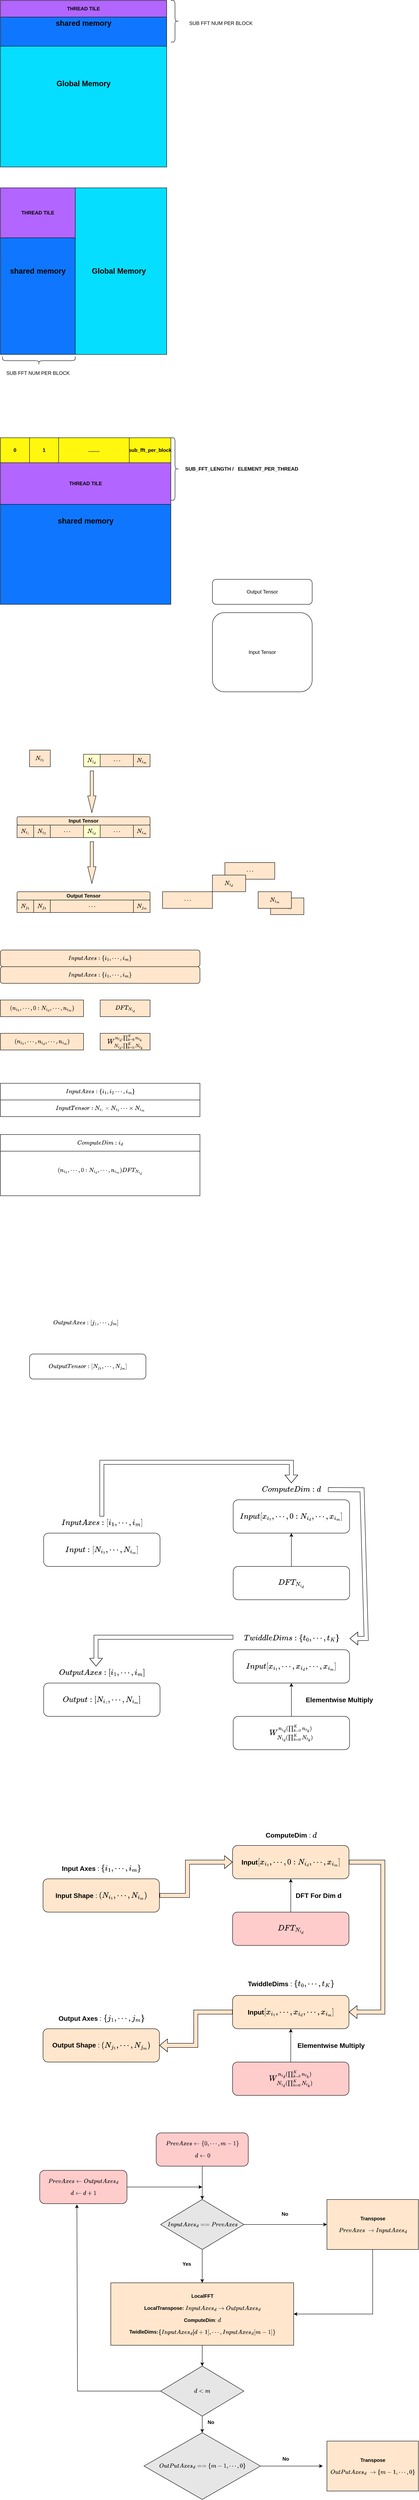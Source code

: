 <mxfile version="23.1.6" type="github">
  <diagram name="第 1 页" id="K-mWzO9lz2f0aNnxn6c4">
    <mxGraphModel dx="2081" dy="983" grid="1" gridSize="10" guides="1" tooltips="1" connect="1" arrows="1" fold="1" page="1" pageScale="1" pageWidth="827" pageHeight="1169" math="1" shadow="0">
      <root>
        <mxCell id="0" />
        <mxCell id="1" parent="0" />
        <mxCell id="HwkrnpUNMTJZ5SgdM_mp-1" value="&lt;b&gt;&lt;font style=&quot;font-size: 18px;&quot;&gt;Global Memory&lt;/font&gt;&lt;/b&gt;" style="whiteSpace=wrap;html=1;aspect=fixed;fillColor=#05DEFF;" parent="1" vertex="1">
          <mxGeometry x="40" y="160" width="400" height="400" as="geometry" />
        </mxCell>
        <mxCell id="HwkrnpUNMTJZ5SgdM_mp-2" value="&lt;b&gt;&lt;font style=&quot;font-size: 18px;&quot;&gt;shared memory&lt;/font&gt;&lt;/b&gt;" style="rounded=0;whiteSpace=wrap;html=1;fillColor=#0F77FF;" parent="1" vertex="1">
          <mxGeometry x="40" y="160" width="400" height="110" as="geometry" />
        </mxCell>
        <mxCell id="HwkrnpUNMTJZ5SgdM_mp-3" value="&lt;b&gt;THREAD TILE&lt;/b&gt;" style="rounded=0;whiteSpace=wrap;html=1;fillColor=#B266FF;" parent="1" vertex="1">
          <mxGeometry x="40" y="160" width="400" height="40" as="geometry" />
        </mxCell>
        <mxCell id="HwkrnpUNMTJZ5SgdM_mp-4" value="&lt;b&gt;&lt;font style=&quot;font-size: 18px;&quot;&gt;&amp;nbsp; &amp;nbsp; &amp;nbsp; &amp;nbsp; &amp;nbsp; &amp;nbsp; &amp;nbsp; &amp;nbsp; &amp;nbsp; &amp;nbsp; &amp;nbsp; &amp;nbsp; &amp;nbsp; &amp;nbsp; &amp;nbsp; &amp;nbsp; &amp;nbsp; Global Memory&lt;/font&gt;&lt;/b&gt;" style="whiteSpace=wrap;html=1;aspect=fixed;fillColor=#05DEFF;" parent="1" vertex="1">
          <mxGeometry x="40" y="610" width="400" height="400" as="geometry" />
        </mxCell>
        <mxCell id="HwkrnpUNMTJZ5SgdM_mp-5" value="&lt;b&gt;&lt;font style=&quot;font-size: 18px;&quot;&gt;shared memory&lt;/font&gt;&lt;/b&gt;" style="rounded=0;whiteSpace=wrap;html=1;fillColor=#0F77FF;" parent="1" vertex="1">
          <mxGeometry x="40" y="610" width="180" height="400" as="geometry" />
        </mxCell>
        <mxCell id="HwkrnpUNMTJZ5SgdM_mp-6" value="&lt;b&gt;THREAD TILE&lt;/b&gt;" style="rounded=0;whiteSpace=wrap;html=1;fillColor=#B266FF;" parent="1" vertex="1">
          <mxGeometry x="40" y="610" width="180" height="120" as="geometry" />
        </mxCell>
        <mxCell id="HwkrnpUNMTJZ5SgdM_mp-7" value="&lt;b&gt;&lt;font style=&quot;font-size: 18px;&quot;&gt;shared memory&lt;/font&gt;&lt;/b&gt;" style="rounded=0;whiteSpace=wrap;html=1;fillColor=#0F77FF;" parent="1" vertex="1">
          <mxGeometry x="40" y="1210" width="410" height="400" as="geometry" />
        </mxCell>
        <mxCell id="HwkrnpUNMTJZ5SgdM_mp-8" value="&lt;b&gt;0&lt;/b&gt;" style="rounded=0;whiteSpace=wrap;html=1;fillColor=#FFF70D;" parent="1" vertex="1">
          <mxGeometry x="40" y="1210" width="70" height="60" as="geometry" />
        </mxCell>
        <mxCell id="HwkrnpUNMTJZ5SgdM_mp-9" value="&lt;b&gt;1&lt;/b&gt;" style="rounded=0;whiteSpace=wrap;html=1;fillColor=#FFF70D;" parent="1" vertex="1">
          <mxGeometry x="110" y="1210" width="70" height="60" as="geometry" />
        </mxCell>
        <mxCell id="HwkrnpUNMTJZ5SgdM_mp-10" value="&lt;b&gt;sub_fft_per_block&lt;/b&gt;" style="rounded=0;whiteSpace=wrap;html=1;fillColor=#FFF70D;" parent="1" vertex="1">
          <mxGeometry x="350" y="1210" width="100" height="60" as="geometry" />
        </mxCell>
        <mxCell id="HwkrnpUNMTJZ5SgdM_mp-11" value="&lt;b&gt;........&lt;/b&gt;" style="rounded=0;whiteSpace=wrap;html=1;fillColor=#FFF70D;" parent="1" vertex="1">
          <mxGeometry x="180" y="1210" width="170" height="60" as="geometry" />
        </mxCell>
        <mxCell id="HwkrnpUNMTJZ5SgdM_mp-12" value="&lt;b&gt;THREAD TILE&lt;/b&gt;" style="rounded=0;whiteSpace=wrap;html=1;fillColor=#B266FF;" parent="1" vertex="1">
          <mxGeometry x="40" y="1270" width="410" height="100" as="geometry" />
        </mxCell>
        <mxCell id="HwkrnpUNMTJZ5SgdM_mp-13" value="" style="shape=curlyBracket;whiteSpace=wrap;html=1;rounded=1;flipH=1;labelPosition=right;verticalLabelPosition=middle;align=left;verticalAlign=middle;" parent="1" vertex="1">
          <mxGeometry x="450" y="1210" width="20" height="150" as="geometry" />
        </mxCell>
        <mxCell id="HwkrnpUNMTJZ5SgdM_mp-14" value="&lt;b&gt;SUB_FFT_LENGTH /&amp;nbsp; &amp;nbsp;ELEMENT_PER_THREAD&lt;/b&gt;" style="text;html=1;align=center;verticalAlign=middle;resizable=0;points=[];autosize=1;strokeColor=none;fillColor=none;" parent="1" vertex="1">
          <mxGeometry x="470" y="1270" width="300" height="30" as="geometry" />
        </mxCell>
        <mxCell id="HwkrnpUNMTJZ5SgdM_mp-16" value="" style="shape=curlyBracket;whiteSpace=wrap;html=1;rounded=1;flipH=1;labelPosition=right;verticalLabelPosition=middle;align=left;verticalAlign=middle;rotation=90;" parent="1" vertex="1">
          <mxGeometry x="122.5" y="937.5" width="20" height="175" as="geometry" />
        </mxCell>
        <mxCell id="HwkrnpUNMTJZ5SgdM_mp-17" value="SUB FFT NUM PER BLOCK" style="text;html=1;align=center;verticalAlign=middle;resizable=0;points=[];autosize=1;strokeColor=none;fillColor=none;" parent="1" vertex="1">
          <mxGeometry x="40" y="1040" width="180" height="30" as="geometry" />
        </mxCell>
        <mxCell id="HwkrnpUNMTJZ5SgdM_mp-18" value="" style="shape=curlyBracket;whiteSpace=wrap;html=1;rounded=1;flipH=1;labelPosition=right;verticalLabelPosition=middle;align=left;verticalAlign=middle;rotation=0;" parent="1" vertex="1">
          <mxGeometry x="450" y="160" width="20" height="100" as="geometry" />
        </mxCell>
        <mxCell id="HwkrnpUNMTJZ5SgdM_mp-19" value="SUB FFT NUM PER BLOCK" style="text;html=1;align=center;verticalAlign=middle;resizable=0;points=[];autosize=1;strokeColor=none;fillColor=none;" parent="1" vertex="1">
          <mxGeometry x="480" y="200" width="180" height="30" as="geometry" />
        </mxCell>
        <mxCell id="22fLctp1MBqsBui4SRwQ-1" value="&lt;b&gt;$$Input Axes: \{i_1, \cdots, i_m\}$$&lt;/b&gt;" style="rounded=1;whiteSpace=wrap;html=1;fillColor=#FFE6CC;" parent="1" vertex="1">
          <mxGeometry x="40" y="2440" width="480" height="40" as="geometry" />
        </mxCell>
        <mxCell id="22fLctp1MBqsBui4SRwQ-2" value="Output Tensor" style="rounded=1;whiteSpace=wrap;html=1;" parent="1" vertex="1">
          <mxGeometry x="550" y="1550" width="240" height="60" as="geometry" />
        </mxCell>
        <mxCell id="22fLctp1MBqsBui4SRwQ-3" value="Input Tensor" style="rounded=1;whiteSpace=wrap;html=1;" parent="1" vertex="1">
          <mxGeometry x="550" y="1630" width="240" height="190" as="geometry" />
        </mxCell>
        <mxCell id="22fLctp1MBqsBui4SRwQ-4" value="$$N_{i_1}$$" style="rounded=0;whiteSpace=wrap;html=1;fillColor=#FFE6CC;" parent="1" vertex="1">
          <mxGeometry x="690" y="2315" width="80" height="40" as="geometry" />
        </mxCell>
        <mxCell id="22fLctp1MBqsBui4SRwQ-5" value="$$N_{i_2}$$" style="rounded=0;whiteSpace=wrap;html=1;fillColor=#FFE6CC;" parent="1" vertex="1">
          <mxGeometry x="110" y="1960" width="50" height="40" as="geometry" />
        </mxCell>
        <mxCell id="22fLctp1MBqsBui4SRwQ-6" value="$$\cdots$$" style="rounded=0;whiteSpace=wrap;html=1;fillColor=#FFE6CC;" parent="1" vertex="1">
          <mxGeometry x="580" y="2230" width="120" height="40" as="geometry" />
        </mxCell>
        <mxCell id="22fLctp1MBqsBui4SRwQ-7" value="$$N_{i_m}$$" style="rounded=0;whiteSpace=wrap;html=1;fillColor=#FFE6CC;" parent="1" vertex="1">
          <mxGeometry x="360" y="1970" width="40" height="30" as="geometry" />
        </mxCell>
        <mxCell id="22fLctp1MBqsBui4SRwQ-8" value="$$\cdots$$" style="rounded=0;whiteSpace=wrap;html=1;fillColor=#FFE6CC;" parent="1" vertex="1">
          <mxGeometry x="280" y="1970" width="80" height="30" as="geometry" />
        </mxCell>
        <mxCell id="22fLctp1MBqsBui4SRwQ-9" value="$$N_{i_d}$$" style="rounded=0;whiteSpace=wrap;html=1;fillColor=#FFFFCC;" parent="1" vertex="1">
          <mxGeometry x="240" y="1970" width="40" height="30" as="geometry" />
        </mxCell>
        <mxCell id="22fLctp1MBqsBui4SRwQ-11" value="" style="html=1;shadow=0;dashed=0;align=center;verticalAlign=middle;shape=mxgraph.arrows2.arrow;dy=0.6;dx=40;direction=south;notch=0;fillColor=#FFE6CC;" parent="1" vertex="1">
          <mxGeometry x="250" y="2010" width="20" height="100" as="geometry" />
        </mxCell>
        <mxCell id="axMmWZ9VxYA4Twj6XmbI-1" value="$$(n_{i_1}, \cdots, 0: N_{i_d}, \cdots, n_{i_m})$$" style="rounded=0;whiteSpace=wrap;html=1;fillColor=#FFE6CC;" parent="1" vertex="1">
          <mxGeometry x="40" y="2560" width="200" height="40" as="geometry" />
        </mxCell>
        <mxCell id="axMmWZ9VxYA4Twj6XmbI-2" value="$$DFT_{N_{i_d}}$$" style="rounded=0;whiteSpace=wrap;html=1;fillColor=#FFE6CC;" parent="1" vertex="1">
          <mxGeometry x="280" y="2560" width="120" height="40" as="geometry" />
        </mxCell>
        <mxCell id="axMmWZ9VxYA4Twj6XmbI-3" value="&lt;b&gt;Input Tensor&lt;/b&gt;" style="rounded=1;whiteSpace=wrap;html=1;fillColor=#FFE6CC;" parent="1" vertex="1">
          <mxGeometry x="80" y="2120" width="320" height="20" as="geometry" />
        </mxCell>
        <mxCell id="axMmWZ9VxYA4Twj6XmbI-4" value="$$N_{i_1}$$" style="rounded=0;whiteSpace=wrap;html=1;fillColor=#FFE6CC;" parent="1" vertex="1">
          <mxGeometry x="80" y="2140" width="40" height="30" as="geometry" />
        </mxCell>
        <mxCell id="axMmWZ9VxYA4Twj6XmbI-5" value="$$N_{i_2}$$" style="rounded=0;whiteSpace=wrap;html=1;fillColor=#FFE6CC;" parent="1" vertex="1">
          <mxGeometry x="120" y="2140" width="40" height="30" as="geometry" />
        </mxCell>
        <mxCell id="axMmWZ9VxYA4Twj6XmbI-6" value="$$\cdots$$" style="rounded=0;whiteSpace=wrap;html=1;fillColor=#FFE6CC;" parent="1" vertex="1">
          <mxGeometry x="160" y="2140" width="80" height="30" as="geometry" />
        </mxCell>
        <mxCell id="axMmWZ9VxYA4Twj6XmbI-7" value="$$N_{i_m}$$" style="rounded=0;whiteSpace=wrap;html=1;fillColor=#FFE6CC;" parent="1" vertex="1">
          <mxGeometry x="360" y="2140" width="40" height="30" as="geometry" />
        </mxCell>
        <mxCell id="axMmWZ9VxYA4Twj6XmbI-8" value="$$\cdots$$" style="rounded=0;whiteSpace=wrap;html=1;fillColor=#FFE6CC;" parent="1" vertex="1">
          <mxGeometry x="280" y="2140" width="80" height="30" as="geometry" />
        </mxCell>
        <mxCell id="axMmWZ9VxYA4Twj6XmbI-9" value="$$N_{i_d}$$" style="rounded=0;whiteSpace=wrap;html=1;fillColor=#FFFFCC;" parent="1" vertex="1">
          <mxGeometry x="240" y="2140" width="40" height="30" as="geometry" />
        </mxCell>
        <mxCell id="axMmWZ9VxYA4Twj6XmbI-17" value="" style="html=1;shadow=0;dashed=0;align=center;verticalAlign=middle;shape=mxgraph.arrows2.arrow;dy=0.6;dx=40;direction=south;notch=0;fillColor=#FFE6CC;" parent="1" vertex="1">
          <mxGeometry x="250" y="2180" width="20" height="100" as="geometry" />
        </mxCell>
        <mxCell id="axMmWZ9VxYA4Twj6XmbI-20" value="$$(n_{i_1}, \cdots, n_{i_d}, \cdots, n_{i_m})$$" style="rounded=0;whiteSpace=wrap;html=1;fillColor=#FFE6CC;" parent="1" vertex="1">
          <mxGeometry x="40" y="2640" width="200" height="40" as="geometry" />
        </mxCell>
        <mxCell id="axMmWZ9VxYA4Twj6XmbI-21" value="&lt;font style=&quot;font-size: 14px;&quot;&gt;$$W^{n_{i_d}.\prod^K_{k =0}n_{t_k}}_{N_{i_d}.\prod^K_{k =0}N_{t_k}}$$&lt;/font&gt;" style="rounded=0;whiteSpace=wrap;html=1;fillColor=#FFE6CC;" parent="1" vertex="1">
          <mxGeometry x="280" y="2640" width="120" height="40" as="geometry" />
        </mxCell>
        <mxCell id="axMmWZ9VxYA4Twj6XmbI-22" value="&lt;b&gt;Output Tensor&lt;/b&gt;" style="rounded=1;whiteSpace=wrap;html=1;fillColor=#FFE6CC;" parent="1" vertex="1">
          <mxGeometry x="80" y="2300" width="320" height="20" as="geometry" />
        </mxCell>
        <mxCell id="axMmWZ9VxYA4Twj6XmbI-23" value="$$N_{j_1}$$" style="rounded=0;whiteSpace=wrap;html=1;fillColor=#FFE6CC;" parent="1" vertex="1">
          <mxGeometry x="80" y="2320" width="40" height="30" as="geometry" />
        </mxCell>
        <mxCell id="axMmWZ9VxYA4Twj6XmbI-24" value="$$N_{j_2}$$" style="rounded=0;whiteSpace=wrap;html=1;fillColor=#FFE6CC;" parent="1" vertex="1">
          <mxGeometry x="120" y="2320" width="40" height="30" as="geometry" />
        </mxCell>
        <mxCell id="axMmWZ9VxYA4Twj6XmbI-25" value="$$\cdots$$" style="rounded=0;whiteSpace=wrap;html=1;fillColor=#FFE6CC;" parent="1" vertex="1">
          <mxGeometry x="160" y="2320" width="200" height="30" as="geometry" />
        </mxCell>
        <mxCell id="axMmWZ9VxYA4Twj6XmbI-26" value="$$N_{j_m}$$" style="rounded=0;whiteSpace=wrap;html=1;fillColor=#FFE6CC;" parent="1" vertex="1">
          <mxGeometry x="360" y="2320" width="40" height="30" as="geometry" />
        </mxCell>
        <mxCell id="axMmWZ9VxYA4Twj6XmbI-30" value="$$\cdots$$" style="rounded=0;whiteSpace=wrap;html=1;fillColor=#FFE6CC;" parent="1" vertex="1">
          <mxGeometry x="430" y="2300" width="120" height="40" as="geometry" />
        </mxCell>
        <mxCell id="axMmWZ9VxYA4Twj6XmbI-31" value="$$N_{i_d}$$" style="rounded=0;whiteSpace=wrap;html=1;fillColor=#FFE6CC;" parent="1" vertex="1">
          <mxGeometry x="550" y="2260" width="80" height="40" as="geometry" />
        </mxCell>
        <mxCell id="axMmWZ9VxYA4Twj6XmbI-32" value="$$N_{i_m}$$" style="rounded=0;whiteSpace=wrap;html=1;fillColor=#FFE6CC;" parent="1" vertex="1">
          <mxGeometry x="660" y="2300" width="80" height="40" as="geometry" />
        </mxCell>
        <mxCell id="axMmWZ9VxYA4Twj6XmbI-33" value="&lt;b&gt;$$Input Axes: \{i_1, \cdots, i_m\}$$&lt;/b&gt;" style="rounded=1;whiteSpace=wrap;html=1;fillColor=#FFE6CC;" parent="1" vertex="1">
          <mxGeometry x="40" y="2480" width="480" height="40" as="geometry" />
        </mxCell>
        <mxCell id="axMmWZ9VxYA4Twj6XmbI-34" value="&lt;b style=&quot;border-color: var(--border-color);&quot;&gt;$$Input Axes: \{i_1, i_2 \cdots, i_m\}$$&lt;/b&gt;" style="rounded=0;whiteSpace=wrap;html=1;" parent="1" vertex="1">
          <mxGeometry x="40" y="2760" width="480" height="40" as="geometry" />
        </mxCell>
        <mxCell id="axMmWZ9VxYA4Twj6XmbI-35" value="&lt;b style=&quot;border-color: var(--border-color);&quot;&gt;$$InputTensor&amp;nbsp; : N_{i_1} \times N_{i_2} \cdots \times N_{i_m}$$&lt;/b&gt;" style="rounded=0;whiteSpace=wrap;html=1;" parent="1" vertex="1">
          <mxGeometry x="40" y="2800" width="480" height="40" as="geometry" />
        </mxCell>
        <mxCell id="axMmWZ9VxYA4Twj6XmbI-38" value="$$Compute Dim : i_d$$" style="rounded=0;whiteSpace=wrap;html=1;" parent="1" vertex="1">
          <mxGeometry x="40" y="2883" width="480" height="40" as="geometry" />
        </mxCell>
        <mxCell id="axMmWZ9VxYA4Twj6XmbI-40" value="$$(n_{i_1}, \cdots, 0: N_{i_d}, \cdots, n_{i_m})&lt;br&gt;&lt;br&gt;DFT_{N_{i_d}}$$&lt;div&gt;&lt;br&gt;&lt;/div&gt;" style="rounded=0;whiteSpace=wrap;html=1;" parent="1" vertex="1">
          <mxGeometry x="40" y="2923" width="480" height="107" as="geometry" />
        </mxCell>
        <mxCell id="uWELUKOHYKi7P_99Erwt-29" style="edgeStyle=orthogonalEdgeStyle;rounded=0;orthogonalLoop=1;jettySize=auto;html=1;shape=flexArrow;" parent="1" source="uWELUKOHYKi7P_99Erwt-1" target="uWELUKOHYKi7P_99Erwt-4" edge="1">
          <mxGeometry relative="1" as="geometry">
            <Array as="points">
              <mxPoint x="284" y="3670" />
              <mxPoint x="740" y="3670" />
            </Array>
          </mxGeometry>
        </mxCell>
        <mxCell id="uWELUKOHYKi7P_99Erwt-1" value="&lt;font style=&quot;font-size: 16px;&quot;&gt;$$Input Axes: [i_1, \cdots, i_m]$$&lt;/font&gt;" style="text;html=1;align=center;verticalAlign=middle;resizable=0;points=[];autosize=1;strokeColor=none;fillColor=none;" parent="1" vertex="1">
          <mxGeometry x="154" y="3800" width="260" height="30" as="geometry" />
        </mxCell>
        <mxCell id="uWELUKOHYKi7P_99Erwt-3" value="&lt;font style=&quot;font-size: 16px;&quot;&gt;$$Input :[ N_{i_1}, \cdots, N_{i_m}] $$&lt;/font&gt;" style="rounded=1;whiteSpace=wrap;html=1;" parent="1" vertex="1">
          <mxGeometry x="144" y="3840" width="280" height="80" as="geometry" />
        </mxCell>
        <mxCell id="uWELUKOHYKi7P_99Erwt-4" value="&lt;font style=&quot;font-size: 16px;&quot;&gt;$$ComputeDim: d$$&lt;/font&gt;" style="text;html=1;align=center;verticalAlign=middle;resizable=0;points=[];autosize=1;strokeColor=none;fillColor=none;" parent="1" vertex="1">
          <mxGeometry x="655" y="3720" width="170" height="30" as="geometry" />
        </mxCell>
        <mxCell id="uWELUKOHYKi7P_99Erwt-5" value="&lt;font style=&quot;font-size: 16px;&quot;&gt;$$Input[x_{i_1}, \cdots, 0:N_{i_d}, \cdots, x_{i_m}]$$&lt;/font&gt;" style="rounded=1;whiteSpace=wrap;html=1;" parent="1" vertex="1">
          <mxGeometry x="600" y="3760" width="280" height="80" as="geometry" />
        </mxCell>
        <mxCell id="uWELUKOHYKi7P_99Erwt-7" value="" style="edgeStyle=orthogonalEdgeStyle;rounded=0;orthogonalLoop=1;jettySize=auto;html=1;" parent="1" source="uWELUKOHYKi7P_99Erwt-6" target="uWELUKOHYKi7P_99Erwt-5" edge="1">
          <mxGeometry relative="1" as="geometry" />
        </mxCell>
        <mxCell id="uWELUKOHYKi7P_99Erwt-6" value="&lt;font style=&quot;font-size: 16px;&quot;&gt;$$DFT_{N_{i_d}}$$&lt;/font&gt;" style="rounded=1;whiteSpace=wrap;html=1;" parent="1" vertex="1">
          <mxGeometry x="600" y="3920" width="280" height="80" as="geometry" />
        </mxCell>
        <mxCell id="uWELUKOHYKi7P_99Erwt-8" value="&lt;font style=&quot;font-size: 16px;&quot;&gt;$$TwiddleDims: \{t_0, \cdots, t_K\}$$&lt;/font&gt;" style="text;html=1;align=center;verticalAlign=middle;resizable=0;points=[];autosize=1;strokeColor=none;fillColor=none;" parent="1" vertex="1">
          <mxGeometry x="600" y="4077" width="280" height="30" as="geometry" />
        </mxCell>
        <mxCell id="uWELUKOHYKi7P_99Erwt-9" value="&lt;font style=&quot;font-size: 16px;&quot;&gt;$$Input[x_{i_1}, \cdots, x_{i_d}, \cdots, x_{i_m}]$$&lt;/font&gt;" style="rounded=1;whiteSpace=wrap;html=1;" parent="1" vertex="1">
          <mxGeometry x="600" y="4120" width="280" height="80" as="geometry" />
        </mxCell>
        <mxCell id="uWELUKOHYKi7P_99Erwt-23" value="" style="edgeStyle=orthogonalEdgeStyle;rounded=0;orthogonalLoop=1;jettySize=auto;html=1;" parent="1" source="uWELUKOHYKi7P_99Erwt-11" target="uWELUKOHYKi7P_99Erwt-9" edge="1">
          <mxGeometry relative="1" as="geometry" />
        </mxCell>
        <mxCell id="uWELUKOHYKi7P_99Erwt-11" value="&lt;font style=&quot;font-size: 16px;&quot;&gt;$$W^{n_{i_d}(\prod^K_{k =0}n_{t_k})}_{N_{i_d}(\prod^K_{k =0}N_{t_k})}$$&lt;/font&gt;" style="rounded=1;whiteSpace=wrap;html=1;" parent="1" vertex="1">
          <mxGeometry x="600" y="4280" width="280" height="80" as="geometry" />
        </mxCell>
        <mxCell id="uWELUKOHYKi7P_99Erwt-12" value="&lt;b&gt;&lt;font style=&quot;font-size: 16px;&quot;&gt;Elementwise Multiply&lt;/font&gt;&lt;/b&gt;" style="text;html=1;align=center;verticalAlign=middle;resizable=0;points=[];autosize=1;strokeColor=none;fillColor=none;" parent="1" vertex="1">
          <mxGeometry x="760" y="4225" width="190" height="30" as="geometry" />
        </mxCell>
        <mxCell id="uWELUKOHYKi7P_99Erwt-13" value="$$Output Axes: [j_1, \cdots, j_m]$$" style="text;html=1;align=center;verticalAlign=middle;resizable=0;points=[];autosize=1;strokeColor=none;fillColor=none;" parent="1" vertex="1">
          <mxGeometry x="140" y="3320" width="210" height="30" as="geometry" />
        </mxCell>
        <mxCell id="uWELUKOHYKi7P_99Erwt-14" value="$$Output Tensor:[ N_{j_1}, \cdots, N_{j_m}] $$" style="rounded=1;whiteSpace=wrap;html=1;" parent="1" vertex="1">
          <mxGeometry x="110" y="3410" width="280" height="60" as="geometry" />
        </mxCell>
        <mxCell id="uWELUKOHYKi7P_99Erwt-24" value="&lt;font style=&quot;font-size: 16px;&quot;&gt;$$Output Axes: [i_1, \cdots, i_m]$$&lt;/font&gt;" style="text;html=1;align=center;verticalAlign=middle;resizable=0;points=[];autosize=1;strokeColor=none;fillColor=none;" parent="1" vertex="1">
          <mxGeometry x="149" y="4160" width="270" height="30" as="geometry" />
        </mxCell>
        <mxCell id="uWELUKOHYKi7P_99Erwt-25" value="&lt;font style=&quot;font-size: 16px;&quot;&gt;$$Output :[ N_{i_1}, \cdots, N_{i_m}] $$&lt;/font&gt;" style="rounded=1;whiteSpace=wrap;html=1;" parent="1" vertex="1">
          <mxGeometry x="144" y="4200" width="280" height="80" as="geometry" />
        </mxCell>
        <mxCell id="uWELUKOHYKi7P_99Erwt-31" value="" style="endArrow=classic;html=1;rounded=0;exitX=1.019;exitY=0.517;exitDx=0;exitDy=0;exitPerimeter=0;entryX=1.001;entryY=0.537;entryDx=0;entryDy=0;entryPerimeter=0;shape=flexArrow;" parent="1" source="uWELUKOHYKi7P_99Erwt-4" target="uWELUKOHYKi7P_99Erwt-8" edge="1">
          <mxGeometry width="50" height="50" relative="1" as="geometry">
            <mxPoint x="980" y="3880" as="sourcePoint" />
            <mxPoint x="951" y="4240" as="targetPoint" />
            <Array as="points">
              <mxPoint x="910" y="3736" />
              <mxPoint x="920" y="4093" />
            </Array>
          </mxGeometry>
        </mxCell>
        <mxCell id="uWELUKOHYKi7P_99Erwt-33" value="" style="endArrow=classic;html=1;rounded=0;shape=flexArrow;" parent="1" edge="1">
          <mxGeometry width="50" height="50" relative="1" as="geometry">
            <mxPoint x="600" y="4090" as="sourcePoint" />
            <mxPoint x="270" y="4160" as="targetPoint" />
            <Array as="points">
              <mxPoint x="270" y="4090" />
            </Array>
          </mxGeometry>
        </mxCell>
        <mxCell id="uWELUKOHYKi7P_99Erwt-35" value="&lt;font style=&quot;font-size: 16px;&quot;&gt;&lt;b&gt;Input Axes&amp;nbsp;&lt;/b&gt;: ` \{i_1, \cdots, i_m\}`&lt;/font&gt;" style="text;html=1;align=center;verticalAlign=middle;resizable=0;points=[];autosize=1;strokeColor=none;fillColor=none;" parent="1" vertex="1">
          <mxGeometry x="152.5" y="4630" width="260" height="30" as="geometry" />
        </mxCell>
        <mxCell id="uWELUKOHYKi7P_99Erwt-36" value="&lt;font style=&quot;font-size: 16px;&quot;&gt;&lt;b&gt;Input&lt;/b&gt;&amp;nbsp;&lt;b&gt;Shape&amp;nbsp;&lt;/b&gt;: `(N_{i_1}, \cdots, N_{i_m}) `&lt;/font&gt;" style="rounded=1;whiteSpace=wrap;html=1;fillColor=#FFE6CC;" parent="1" vertex="1">
          <mxGeometry x="142.5" y="4670" width="280" height="80" as="geometry" />
        </mxCell>
        <mxCell id="uWELUKOHYKi7P_99Erwt-37" value="&lt;font style=&quot;font-size: 16px;&quot;&gt;&lt;b&gt;ComputeDim &lt;/b&gt;: `d`&lt;/font&gt;" style="text;html=1;align=center;verticalAlign=middle;resizable=0;points=[];autosize=1;strokeColor=none;fillColor=none;" parent="1" vertex="1">
          <mxGeometry x="658.5" y="4550" width="160" height="30" as="geometry" />
        </mxCell>
        <mxCell id="uWELUKOHYKi7P_99Erwt-38" value="&lt;font style=&quot;font-size: 16px;&quot;&gt;&lt;b&gt;Input&lt;/b&gt;`[x_{i_1}, \cdots, 0:N_{i_d}, \cdots, x_{i_m}]`&lt;/font&gt;" style="rounded=1;whiteSpace=wrap;html=1;fillColor=#FFE6CC;" parent="1" vertex="1">
          <mxGeometry x="598.5" y="4590" width="280" height="80" as="geometry" />
        </mxCell>
        <mxCell id="uWELUKOHYKi7P_99Erwt-39" value="" style="edgeStyle=orthogonalEdgeStyle;rounded=0;orthogonalLoop=1;jettySize=auto;html=1;" parent="1" source="uWELUKOHYKi7P_99Erwt-40" target="uWELUKOHYKi7P_99Erwt-38" edge="1">
          <mxGeometry relative="1" as="geometry" />
        </mxCell>
        <mxCell id="uWELUKOHYKi7P_99Erwt-40" value="&lt;font style=&quot;font-size: 16px;&quot;&gt;$$DFT_{N_{i_d}}$$&lt;/font&gt;" style="rounded=1;whiteSpace=wrap;html=1;fillColor=#FFCCCC;" parent="1" vertex="1">
          <mxGeometry x="598.5" y="4750" width="280" height="80" as="geometry" />
        </mxCell>
        <mxCell id="uWELUKOHYKi7P_99Erwt-41" value="&lt;font style=&quot;font-size: 16px;&quot;&gt;&lt;b&gt;TwiddleDims&lt;/b&gt; : ` \{t_0, \cdots, t_K\}`&lt;/font&gt;" style="text;html=1;align=center;verticalAlign=middle;resizable=0;points=[];autosize=1;strokeColor=none;fillColor=none;" parent="1" vertex="1">
          <mxGeometry x="598.5" y="4907" width="280" height="30" as="geometry" />
        </mxCell>
        <mxCell id="uWELUKOHYKi7P_99Erwt-42" value="&lt;font style=&quot;font-size: 16px;&quot;&gt;&lt;b&gt;Input&lt;/b&gt;`[x_{i_1}, \cdots, x_{i_d}, \cdots, x_{i_m}]`&lt;/font&gt;" style="rounded=1;whiteSpace=wrap;html=1;fillColor=#FFE6CC;" parent="1" vertex="1">
          <mxGeometry x="598.5" y="4950" width="280" height="80" as="geometry" />
        </mxCell>
        <mxCell id="uWELUKOHYKi7P_99Erwt-43" value="" style="edgeStyle=orthogonalEdgeStyle;rounded=0;orthogonalLoop=1;jettySize=auto;html=1;" parent="1" source="uWELUKOHYKi7P_99Erwt-44" target="uWELUKOHYKi7P_99Erwt-42" edge="1">
          <mxGeometry relative="1" as="geometry" />
        </mxCell>
        <mxCell id="uWELUKOHYKi7P_99Erwt-44" value="&lt;font style=&quot;font-size: 16px;&quot;&gt;$$W^{n_{i_d}(\prod^K_{k =0}n_{t_k})}_{N_{i_d}(\prod^K_{k =0}N_{t_k})}$$&lt;/font&gt;" style="rounded=1;whiteSpace=wrap;html=1;fillColor=#FFCCCC;" parent="1" vertex="1">
          <mxGeometry x="598.5" y="5110" width="280" height="80" as="geometry" />
        </mxCell>
        <mxCell id="uWELUKOHYKi7P_99Erwt-45" value="&lt;b&gt;&lt;font style=&quot;font-size: 16px;&quot;&gt;Elementwise Multiply&lt;/font&gt;&lt;/b&gt;" style="text;html=1;align=center;verticalAlign=middle;resizable=0;points=[];autosize=1;strokeColor=none;fillColor=none;" parent="1" vertex="1">
          <mxGeometry x="740" y="5055" width="190" height="30" as="geometry" />
        </mxCell>
        <mxCell id="uWELUKOHYKi7P_99Erwt-46" value="&lt;font style=&quot;font-size: 16px;&quot;&gt;&lt;b&gt;Output Axes&lt;/b&gt; : `\{j_1, \cdots, j_m\}`&lt;/font&gt;" style="text;html=1;align=center;verticalAlign=middle;resizable=0;points=[];autosize=1;strokeColor=none;fillColor=none;" parent="1" vertex="1">
          <mxGeometry x="147.5" y="4990" width="270" height="30" as="geometry" />
        </mxCell>
        <mxCell id="uWELUKOHYKi7P_99Erwt-47" value="&lt;font style=&quot;font-size: 16px;&quot;&gt;&lt;b&gt;Output Shape&amp;nbsp;&lt;/b&gt;: `(N_{j_1}, \cdots, N_{j_m})`&lt;/font&gt;" style="rounded=1;whiteSpace=wrap;html=1;fillColor=#FFE6CC;" parent="1" vertex="1">
          <mxGeometry x="142.5" y="5030" width="280" height="80" as="geometry" />
        </mxCell>
        <mxCell id="uWELUKOHYKi7P_99Erwt-50" value="" style="endArrow=classic;html=1;rounded=0;entryX=0;entryY=0.5;entryDx=0;entryDy=0;shape=flexArrow;fillColor=#FFE6CC;" parent="1" target="uWELUKOHYKi7P_99Erwt-38" edge="1">
          <mxGeometry width="50" height="50" relative="1" as="geometry">
            <mxPoint x="423" y="4710" as="sourcePoint" />
            <mxPoint x="472.5" y="4670" as="targetPoint" />
            <Array as="points">
              <mxPoint x="490" y="4710" />
              <mxPoint x="490" y="4630" />
            </Array>
          </mxGeometry>
        </mxCell>
        <mxCell id="uWELUKOHYKi7P_99Erwt-51" value="" style="endArrow=classic;html=1;rounded=0;exitX=1;exitY=0.5;exitDx=0;exitDy=0;entryX=1;entryY=0.5;entryDx=0;entryDy=0;shape=flexArrow;fillColor=#FFE6CC;" parent="1" source="uWELUKOHYKi7P_99Erwt-38" target="uWELUKOHYKi7P_99Erwt-42" edge="1">
          <mxGeometry width="50" height="50" relative="1" as="geometry">
            <mxPoint x="940" y="4640" as="sourcePoint" />
            <mxPoint x="990" y="4590" as="targetPoint" />
            <Array as="points">
              <mxPoint x="960" y="4630" />
              <mxPoint x="960" y="4990" />
            </Array>
          </mxGeometry>
        </mxCell>
        <mxCell id="uWELUKOHYKi7P_99Erwt-53" value="" style="endArrow=classic;html=1;rounded=0;exitX=0;exitY=0.5;exitDx=0;exitDy=0;entryX=1;entryY=0.5;entryDx=0;entryDy=0;shape=flexArrow;fillColor=#FFE6CC;" parent="1" source="uWELUKOHYKi7P_99Erwt-42" target="uWELUKOHYKi7P_99Erwt-47" edge="1">
          <mxGeometry width="50" height="50" relative="1" as="geometry">
            <mxPoint x="390" y="4750" as="sourcePoint" />
            <mxPoint x="440" y="4700" as="targetPoint" />
            <Array as="points">
              <mxPoint x="510" y="4990" />
              <mxPoint x="510" y="5070" />
            </Array>
          </mxGeometry>
        </mxCell>
        <mxCell id="uWELUKOHYKi7P_99Erwt-54" value="&lt;span style=&quot;font-size: 16px;&quot;&gt;&lt;b&gt;DFT For Dim d&lt;/b&gt;&lt;/span&gt;" style="text;html=1;align=center;verticalAlign=middle;resizable=0;points=[];autosize=1;strokeColor=none;fillColor=none;" parent="1" vertex="1">
          <mxGeometry x="740" y="4695" width="130" height="30" as="geometry" />
        </mxCell>
        <mxCell id="057syfDnflp0r7ja1sME-46" value="" style="edgeStyle=orthogonalEdgeStyle;rounded=0;orthogonalLoop=1;jettySize=auto;html=1;" parent="1" source="057syfDnflp0r7ja1sME-1" target="057syfDnflp0r7ja1sME-39" edge="1">
          <mxGeometry relative="1" as="geometry" />
        </mxCell>
        <mxCell id="057syfDnflp0r7ja1sME-1" value="`PrevAxes \leftarrow \{0, \cdots, m - 1\}`&lt;br&gt;&lt;br&gt;`d \leftarrow 0 `" style="rounded=1;whiteSpace=wrap;html=1;fillColor=#FFCCCC;" parent="1" vertex="1">
          <mxGeometry x="414.75" y="5280" width="221.5" height="80" as="geometry" />
        </mxCell>
        <mxCell id="057syfDnflp0r7ja1sME-49" value="" style="edgeStyle=orthogonalEdgeStyle;rounded=0;orthogonalLoop=1;jettySize=auto;html=1;" parent="1" source="057syfDnflp0r7ja1sME-9" target="057syfDnflp0r7ja1sME-48" edge="1">
          <mxGeometry relative="1" as="geometry" />
        </mxCell>
        <mxCell id="057syfDnflp0r7ja1sME-9" value="&lt;b&gt;LocalFFT&lt;br&gt;&lt;/b&gt;&lt;br&gt;&lt;b&gt;LocalTranspose:&lt;/b&gt; `InputAxes_d \rightarrow&lt;br&gt;OutputAxes_d`&lt;br&gt;&lt;br&gt;&lt;b&gt;ComputeDim&lt;/b&gt;: `d`&lt;br&gt;&lt;br&gt;&lt;b&gt;TwidleDims:&lt;/b&gt;`\{InputAxes_d[d + 1], \cdots, InputAxes_d[m - 1]\}`" style="whiteSpace=wrap;html=1;fillColor=#FFE6CC;" parent="1" vertex="1">
          <mxGeometry x="305.5" y="5640" width="440" height="150" as="geometry" />
        </mxCell>
        <mxCell id="057syfDnflp0r7ja1sME-40" value="" style="edgeStyle=orthogonalEdgeStyle;rounded=0;orthogonalLoop=1;jettySize=auto;html=1;" parent="1" source="057syfDnflp0r7ja1sME-39" target="057syfDnflp0r7ja1sME-9" edge="1">
          <mxGeometry relative="1" as="geometry" />
        </mxCell>
        <mxCell id="057syfDnflp0r7ja1sME-39" value="&lt;font style=&quot;font-size: 12px;&quot;&gt;$$InputAxes_d == &lt;br&gt;PrevAxes$$&lt;/font&gt;" style="rhombus;whiteSpace=wrap;html=1;fillColor=#E6E6E6;" parent="1" vertex="1">
          <mxGeometry x="425.5" y="5440" width="200" height="120" as="geometry" />
        </mxCell>
        <mxCell id="057syfDnflp0r7ja1sME-41" value="&lt;span style=&quot;border-color: var(--border-color);&quot;&gt;&lt;b&gt;Transpose&lt;br&gt;&lt;br&gt;&lt;/b&gt;&lt;/span&gt;&amp;nbsp;`PrevAxes&lt;br&gt;&amp;nbsp;\rightarrow InputAxes_d&lt;br&gt;&amp;nbsp;`" style="whiteSpace=wrap;html=1;fillColor=#FFE6CC;" parent="1" vertex="1">
          <mxGeometry x="825.5" y="5440" width="220" height="120" as="geometry" />
        </mxCell>
        <mxCell id="057syfDnflp0r7ja1sME-42" value="" style="endArrow=classic;html=1;rounded=0;exitX=1;exitY=0.5;exitDx=0;exitDy=0;" parent="1" source="057syfDnflp0r7ja1sME-39" target="057syfDnflp0r7ja1sME-41" edge="1">
          <mxGeometry width="50" height="50" relative="1" as="geometry">
            <mxPoint x="855.5" y="5440" as="sourcePoint" />
            <mxPoint x="905.5" y="5390" as="targetPoint" />
          </mxGeometry>
        </mxCell>
        <mxCell id="057syfDnflp0r7ja1sME-43" value="" style="endArrow=classic;html=1;rounded=0;exitX=0.5;exitY=1;exitDx=0;exitDy=0;entryX=1;entryY=0.5;entryDx=0;entryDy=0;" parent="1" source="057syfDnflp0r7ja1sME-41" target="057syfDnflp0r7ja1sME-9" edge="1">
          <mxGeometry width="50" height="50" relative="1" as="geometry">
            <mxPoint x="855.5" y="5440" as="sourcePoint" />
            <mxPoint x="905.5" y="5390" as="targetPoint" />
            <Array as="points">
              <mxPoint x="935.5" y="5715" />
            </Array>
          </mxGeometry>
        </mxCell>
        <mxCell id="057syfDnflp0r7ja1sME-44" value="&lt;b&gt;No&lt;/b&gt;" style="text;html=1;align=center;verticalAlign=middle;resizable=0;points=[];autosize=1;strokeColor=none;fillColor=none;" parent="1" vertex="1">
          <mxGeometry x="704" y="5460" width="40" height="30" as="geometry" />
        </mxCell>
        <mxCell id="057syfDnflp0r7ja1sME-45" value="&lt;b&gt;Yes&lt;/b&gt;" style="text;html=1;align=center;verticalAlign=middle;resizable=0;points=[];autosize=1;strokeColor=none;fillColor=none;" parent="1" vertex="1">
          <mxGeometry x="468" y="5580" width="40" height="30" as="geometry" />
        </mxCell>
        <mxCell id="057syfDnflp0r7ja1sME-59" value="" style="edgeStyle=orthogonalEdgeStyle;rounded=0;orthogonalLoop=1;jettySize=auto;html=1;" parent="1" source="057syfDnflp0r7ja1sME-48" target="057syfDnflp0r7ja1sME-58" edge="1">
          <mxGeometry relative="1" as="geometry" />
        </mxCell>
        <mxCell id="057syfDnflp0r7ja1sME-48" value="&lt;font style=&quot;font-size: 12px;&quot;&gt;$$d &amp;lt; m$$&lt;/font&gt;" style="rhombus;whiteSpace=wrap;html=1;fillColor=#E6E6E6;" parent="1" vertex="1">
          <mxGeometry x="425.5" y="5840" width="200" height="120" as="geometry" />
        </mxCell>
        <mxCell id="057syfDnflp0r7ja1sME-50" value="`PrevAxes \leftarrow OutputAxes_d`&lt;br&gt;&lt;br&gt;`d \leftarrow d + 1`" style="rounded=1;whiteSpace=wrap;html=1;fillColor=#FFCCCC;" parent="1" vertex="1">
          <mxGeometry x="134.5" y="5370" width="210" height="80" as="geometry" />
        </mxCell>
        <mxCell id="057syfDnflp0r7ja1sME-53" value="" style="endArrow=classic;html=1;rounded=0;exitX=1;exitY=0.5;exitDx=0;exitDy=0;" parent="1" source="057syfDnflp0r7ja1sME-50" edge="1">
          <mxGeometry width="50" height="50" relative="1" as="geometry">
            <mxPoint x="855.5" y="5430" as="sourcePoint" />
            <mxPoint x="525.5" y="5410" as="targetPoint" />
          </mxGeometry>
        </mxCell>
        <mxCell id="057syfDnflp0r7ja1sME-54" value="" style="endArrow=classic;html=1;rounded=0;exitX=0;exitY=0.5;exitDx=0;exitDy=0;entryX=0.426;entryY=1.024;entryDx=0;entryDy=0;entryPerimeter=0;" parent="1" source="057syfDnflp0r7ja1sME-48" target="057syfDnflp0r7ja1sME-50" edge="1">
          <mxGeometry width="50" height="50" relative="1" as="geometry">
            <mxPoint x="855.5" y="5610" as="sourcePoint" />
            <mxPoint x="905.5" y="5560" as="targetPoint" />
            <Array as="points">
              <mxPoint x="225.5" y="5900" />
            </Array>
          </mxGeometry>
        </mxCell>
        <mxCell id="057syfDnflp0r7ja1sME-55" value="&lt;span style=&quot;border-color: var(--border-color);&quot;&gt;&lt;b&gt;Transpose&lt;br&gt;&lt;br&gt;&lt;/b&gt;&lt;/span&gt;&amp;nbsp;`OutPutAxes_d&lt;br&gt;&amp;nbsp;\rightarrow \{m - 1, \cdots, 0\}&lt;br&gt;&amp;nbsp;`" style="whiteSpace=wrap;html=1;fillColor=#FFE6CC;" parent="1" vertex="1">
          <mxGeometry x="825.5" y="6020" width="220" height="120" as="geometry" />
        </mxCell>
        <mxCell id="057syfDnflp0r7ja1sME-57" value="&lt;b&gt;No&lt;/b&gt;" style="text;html=1;align=center;verticalAlign=middle;resizable=0;points=[];autosize=1;strokeColor=none;fillColor=none;" parent="1" vertex="1">
          <mxGeometry x="525.5" y="5960" width="40" height="30" as="geometry" />
        </mxCell>
        <mxCell id="057syfDnflp0r7ja1sME-58" value="&lt;font style=&quot;font-size: 12px;&quot;&gt;$$OutPutAxes_d ==\{m - 1, \cdots, 0\}&lt;br&gt;$$&lt;/font&gt;" style="rhombus;whiteSpace=wrap;html=1;fillColor=#E6E6E6;" parent="1" vertex="1">
          <mxGeometry x="385.5" y="6000" width="280" height="160" as="geometry" />
        </mxCell>
        <mxCell id="057syfDnflp0r7ja1sME-60" value="" style="endArrow=classic;html=1;rounded=0;exitX=1;exitY=0.5;exitDx=0;exitDy=0;" parent="1" source="057syfDnflp0r7ja1sME-58" edge="1">
          <mxGeometry width="50" height="50" relative="1" as="geometry">
            <mxPoint x="855.5" y="5880" as="sourcePoint" />
            <mxPoint x="815.5" y="6080" as="targetPoint" />
          </mxGeometry>
        </mxCell>
        <mxCell id="057syfDnflp0r7ja1sME-61" value="&lt;b&gt;No&lt;/b&gt;" style="text;html=1;align=center;verticalAlign=middle;resizable=0;points=[];autosize=1;strokeColor=none;fillColor=none;" parent="1" vertex="1">
          <mxGeometry x="705.5" y="6048" width="40" height="30" as="geometry" />
        </mxCell>
      </root>
    </mxGraphModel>
  </diagram>
</mxfile>

